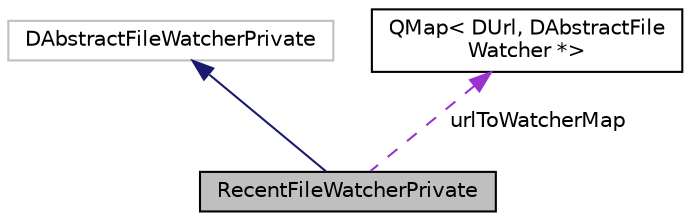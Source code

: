 digraph "RecentFileWatcherPrivate"
{
  edge [fontname="Helvetica",fontsize="10",labelfontname="Helvetica",labelfontsize="10"];
  node [fontname="Helvetica",fontsize="10",shape=record];
  Node2 [label="RecentFileWatcherPrivate",height=0.2,width=0.4,color="black", fillcolor="grey75", style="filled", fontcolor="black"];
  Node3 -> Node2 [dir="back",color="midnightblue",fontsize="10",style="solid",fontname="Helvetica"];
  Node3 [label="DAbstractFileWatcherPrivate",height=0.2,width=0.4,color="grey75", fillcolor="white", style="filled"];
  Node4 -> Node2 [dir="back",color="darkorchid3",fontsize="10",style="dashed",label=" urlToWatcherMap" ,fontname="Helvetica"];
  Node4 [label="QMap\< DUrl, DAbstractFile\lWatcher *\>",height=0.2,width=0.4,color="black", fillcolor="white", style="filled",URL="$class_q_map.html"];
}
